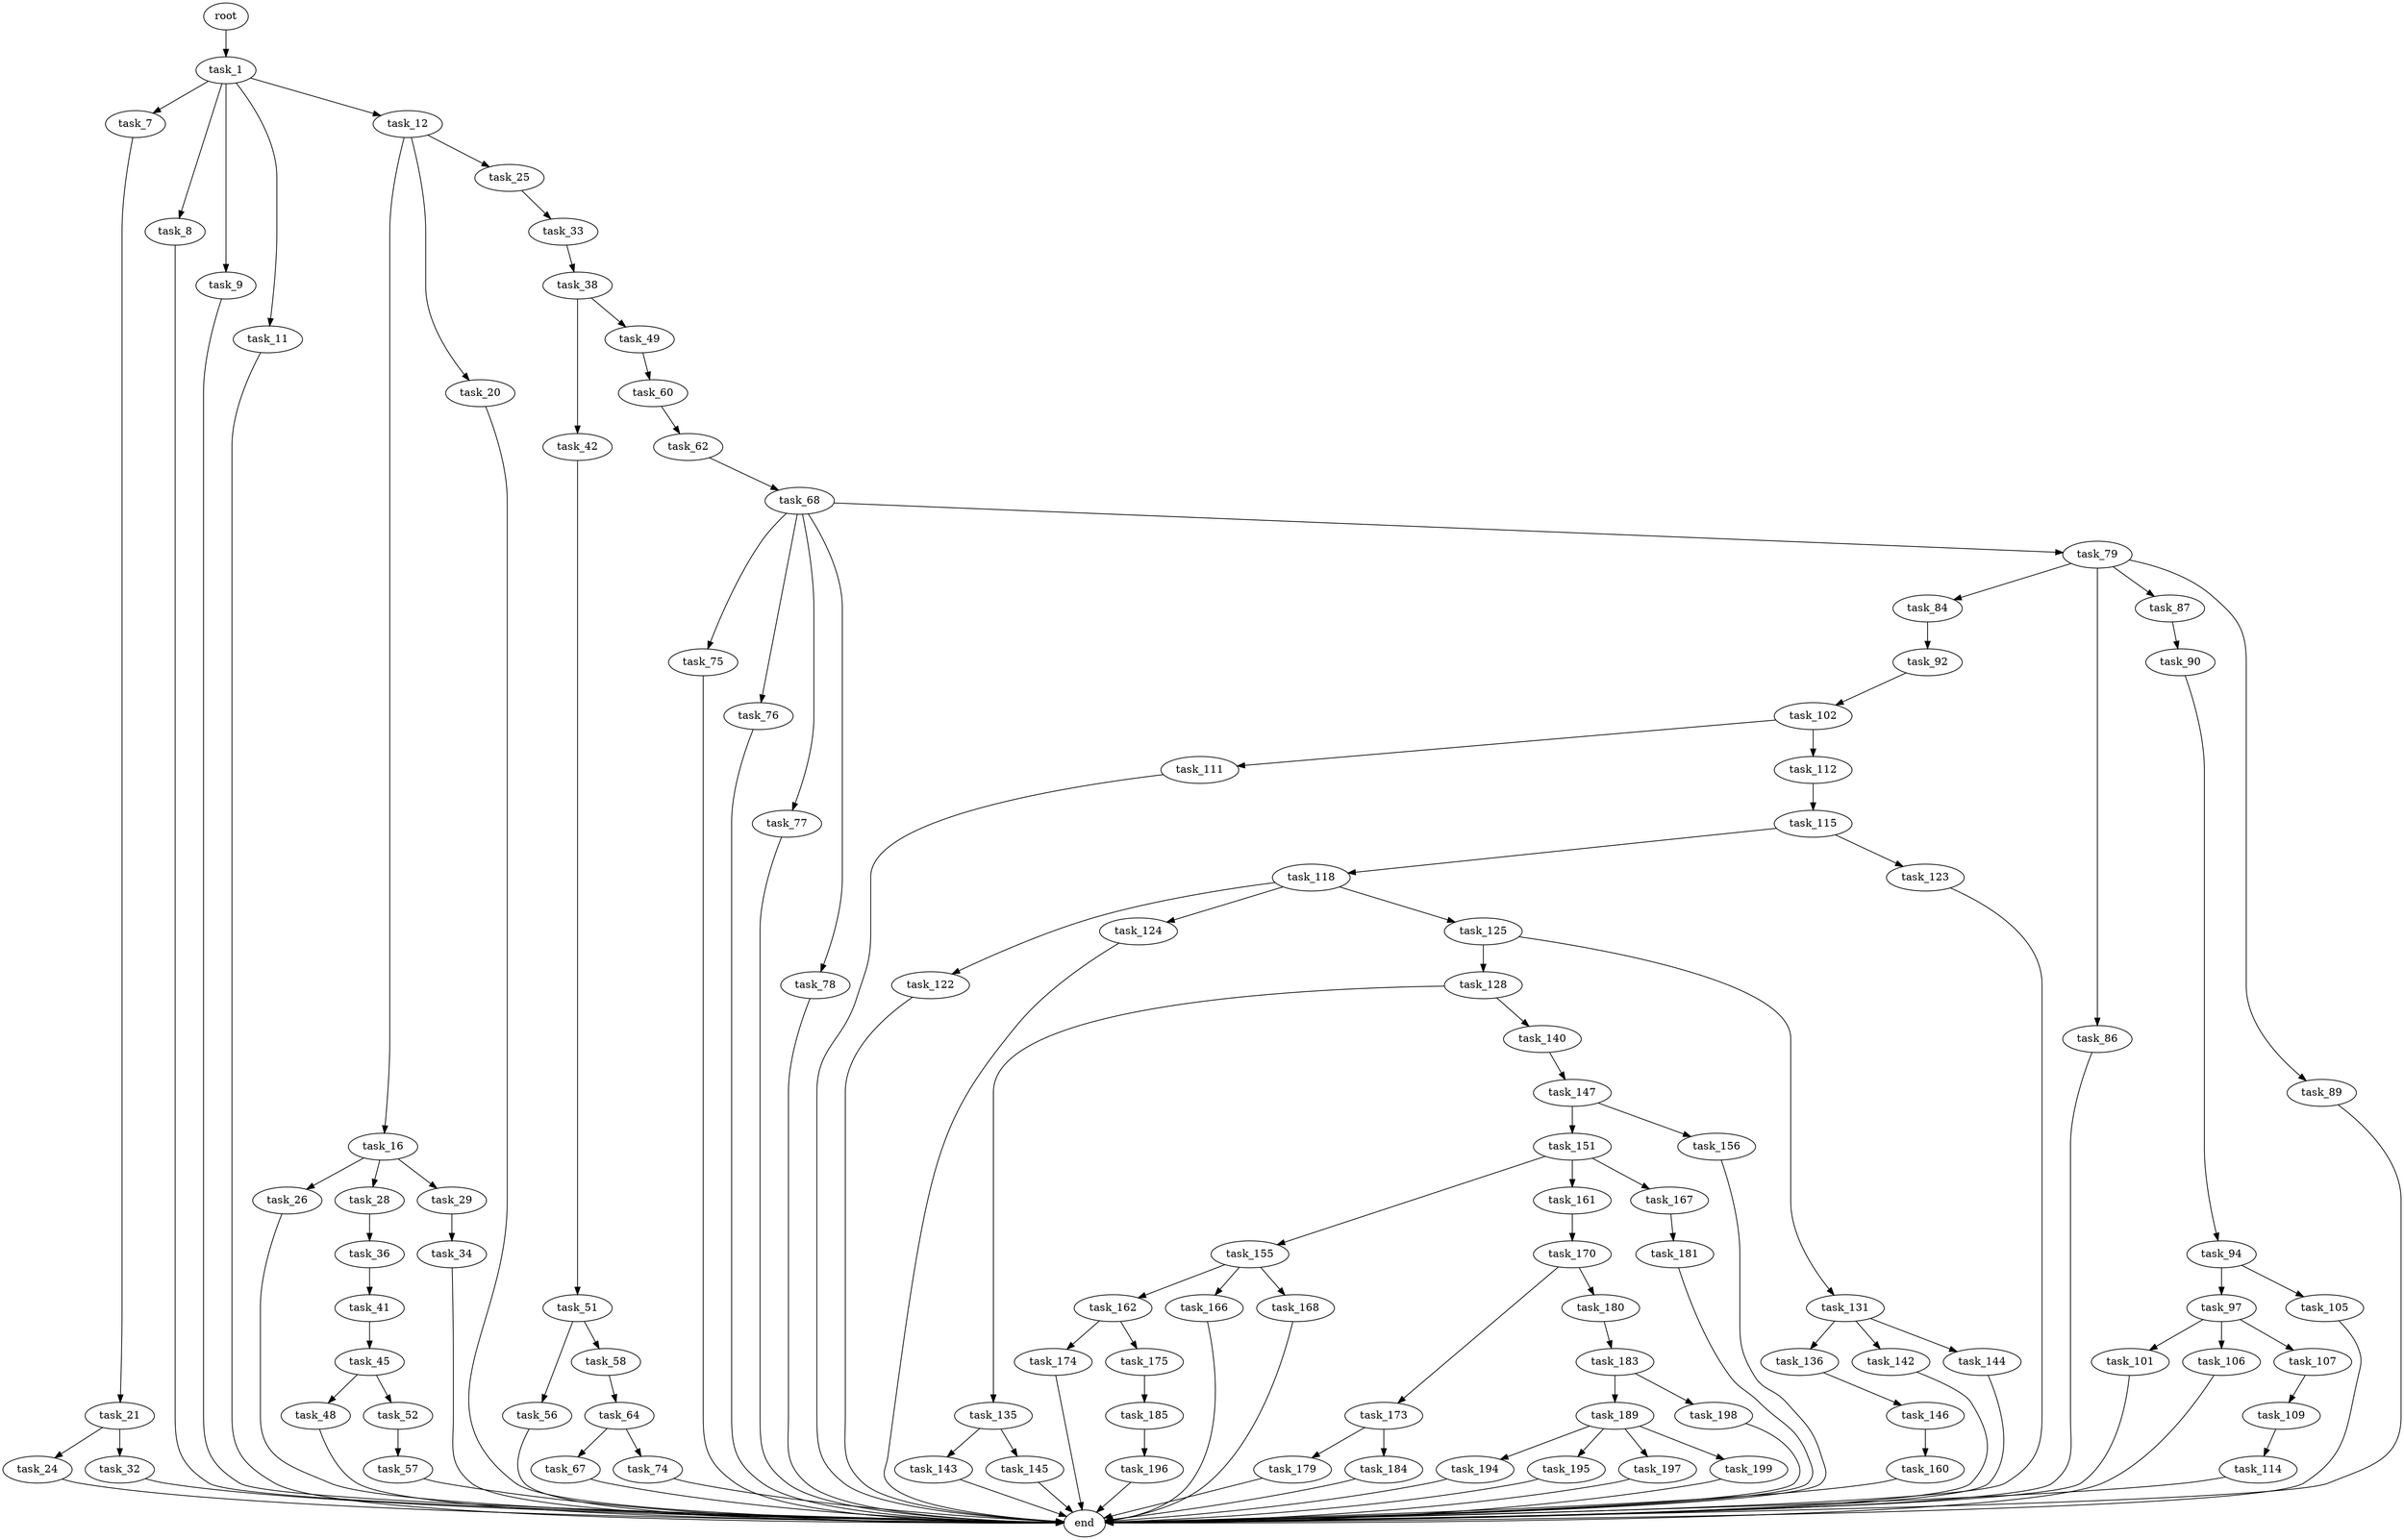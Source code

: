 digraph G {
  root [size="0.000000"];
  task_1 [size="25837492352.000000"];
  task_7 [size="19541789649.000000"];
  task_8 [size="724876404258.000000"];
  task_9 [size="28991029248.000000"];
  task_11 [size="172049035308.000000"];
  task_12 [size="23105047869.000000"];
  task_21 [size="108231049174.000000"];
  end [size="0.000000"];
  task_16 [size="198756416368.000000"];
  task_20 [size="231928233984.000000"];
  task_25 [size="368293445632.000000"];
  task_26 [size="197866562115.000000"];
  task_28 [size="180497798430.000000"];
  task_29 [size="24626491474.000000"];
  task_24 [size="150526896600.000000"];
  task_32 [size="8589934592.000000"];
  task_33 [size="60170374538.000000"];
  task_36 [size="707669841643.000000"];
  task_34 [size="134217728000.000000"];
  task_38 [size="1073741824000.000000"];
  task_41 [size="549755813888.000000"];
  task_42 [size="134217728000.000000"];
  task_49 [size="368293445632.000000"];
  task_45 [size="28991029248.000000"];
  task_51 [size="8589934592.000000"];
  task_48 [size="37235854084.000000"];
  task_52 [size="49537386155.000000"];
  task_60 [size="34833855734.000000"];
  task_56 [size="1143566434366.000000"];
  task_58 [size="15921855350.000000"];
  task_57 [size="368293445632.000000"];
  task_64 [size="28991029248.000000"];
  task_62 [size="68719476736.000000"];
  task_68 [size="134217728000.000000"];
  task_67 [size="152260704569.000000"];
  task_74 [size="153920271674.000000"];
  task_75 [size="134217728000.000000"];
  task_76 [size="1073741824000.000000"];
  task_77 [size="34018441251.000000"];
  task_78 [size="780681413252.000000"];
  task_79 [size="231928233984.000000"];
  task_84 [size="782757789696.000000"];
  task_86 [size="368293445632.000000"];
  task_87 [size="263356869068.000000"];
  task_89 [size="21092884538.000000"];
  task_92 [size="782757789696.000000"];
  task_90 [size="7678957514.000000"];
  task_94 [size="1073741824000.000000"];
  task_102 [size="8542713376.000000"];
  task_97 [size="549755813888.000000"];
  task_105 [size="1426621580.000000"];
  task_101 [size="368293445632.000000"];
  task_106 [size="368293445632.000000"];
  task_107 [size="2402175322.000000"];
  task_111 [size="128754214284.000000"];
  task_112 [size="179359187007.000000"];
  task_109 [size="368293445632.000000"];
  task_114 [size="7460849070.000000"];
  task_115 [size="28991029248.000000"];
  task_118 [size="818448989209.000000"];
  task_123 [size="307461088284.000000"];
  task_122 [size="368293445632.000000"];
  task_124 [size="10539573528.000000"];
  task_125 [size="30960189603.000000"];
  task_128 [size="358770737520.000000"];
  task_131 [size="782757789696.000000"];
  task_135 [size="604672845752.000000"];
  task_140 [size="303806824333.000000"];
  task_136 [size="1437624433.000000"];
  task_142 [size="6728483570.000000"];
  task_144 [size="477427890113.000000"];
  task_143 [size="1073741824000.000000"];
  task_145 [size="11457931198.000000"];
  task_146 [size="28991029248.000000"];
  task_147 [size="119058081893.000000"];
  task_160 [size="24459812475.000000"];
  task_151 [size="1073741824000.000000"];
  task_156 [size="231928233984.000000"];
  task_155 [size="159670350360.000000"];
  task_161 [size="187407735430.000000"];
  task_167 [size="12538537671.000000"];
  task_162 [size="1073741824000.000000"];
  task_166 [size="8589934592.000000"];
  task_168 [size="24514185489.000000"];
  task_170 [size="782757789696.000000"];
  task_174 [size="134217728000.000000"];
  task_175 [size="104350823245.000000"];
  task_181 [size="574199132997.000000"];
  task_173 [size="58765052271.000000"];
  task_180 [size="48674587860.000000"];
  task_179 [size="231928233984.000000"];
  task_184 [size="333022849654.000000"];
  task_185 [size="782757789696.000000"];
  task_183 [size="782757789696.000000"];
  task_189 [size="1964903895.000000"];
  task_198 [size="28991029248.000000"];
  task_196 [size="17267097306.000000"];
  task_194 [size="418443281656.000000"];
  task_195 [size="368293445632.000000"];
  task_197 [size="549755813888.000000"];
  task_199 [size="28991029248.000000"];

  root -> task_1 [size="1.000000"];
  task_1 -> task_7 [size="411041792.000000"];
  task_1 -> task_8 [size="411041792.000000"];
  task_1 -> task_9 [size="411041792.000000"];
  task_1 -> task_11 [size="411041792.000000"];
  task_1 -> task_12 [size="411041792.000000"];
  task_7 -> task_21 [size="75497472.000000"];
  task_8 -> end [size="1.000000"];
  task_9 -> end [size="1.000000"];
  task_11 -> end [size="1.000000"];
  task_12 -> task_16 [size="75497472.000000"];
  task_12 -> task_20 [size="75497472.000000"];
  task_12 -> task_25 [size="75497472.000000"];
  task_21 -> task_24 [size="411041792.000000"];
  task_21 -> task_32 [size="411041792.000000"];
  task_16 -> task_26 [size="209715200.000000"];
  task_16 -> task_28 [size="209715200.000000"];
  task_16 -> task_29 [size="209715200.000000"];
  task_20 -> end [size="1.000000"];
  task_25 -> task_33 [size="411041792.000000"];
  task_26 -> end [size="1.000000"];
  task_28 -> task_36 [size="209715200.000000"];
  task_29 -> task_34 [size="536870912.000000"];
  task_24 -> end [size="1.000000"];
  task_32 -> end [size="1.000000"];
  task_33 -> task_38 [size="75497472.000000"];
  task_36 -> task_41 [size="679477248.000000"];
  task_34 -> end [size="1.000000"];
  task_38 -> task_42 [size="838860800.000000"];
  task_38 -> task_49 [size="838860800.000000"];
  task_41 -> task_45 [size="536870912.000000"];
  task_42 -> task_51 [size="209715200.000000"];
  task_49 -> task_60 [size="411041792.000000"];
  task_45 -> task_48 [size="75497472.000000"];
  task_45 -> task_52 [size="75497472.000000"];
  task_51 -> task_56 [size="33554432.000000"];
  task_51 -> task_58 [size="33554432.000000"];
  task_48 -> end [size="1.000000"];
  task_52 -> task_57 [size="75497472.000000"];
  task_60 -> task_62 [size="679477248.000000"];
  task_56 -> end [size="1.000000"];
  task_58 -> task_64 [size="679477248.000000"];
  task_57 -> end [size="1.000000"];
  task_64 -> task_67 [size="75497472.000000"];
  task_64 -> task_74 [size="75497472.000000"];
  task_62 -> task_68 [size="134217728.000000"];
  task_68 -> task_75 [size="209715200.000000"];
  task_68 -> task_76 [size="209715200.000000"];
  task_68 -> task_77 [size="209715200.000000"];
  task_68 -> task_78 [size="209715200.000000"];
  task_68 -> task_79 [size="209715200.000000"];
  task_67 -> end [size="1.000000"];
  task_74 -> end [size="1.000000"];
  task_75 -> end [size="1.000000"];
  task_76 -> end [size="1.000000"];
  task_77 -> end [size="1.000000"];
  task_78 -> end [size="1.000000"];
  task_79 -> task_84 [size="301989888.000000"];
  task_79 -> task_86 [size="301989888.000000"];
  task_79 -> task_87 [size="301989888.000000"];
  task_79 -> task_89 [size="301989888.000000"];
  task_84 -> task_92 [size="679477248.000000"];
  task_86 -> end [size="1.000000"];
  task_87 -> task_90 [size="301989888.000000"];
  task_89 -> end [size="1.000000"];
  task_92 -> task_102 [size="679477248.000000"];
  task_90 -> task_94 [size="536870912.000000"];
  task_94 -> task_97 [size="838860800.000000"];
  task_94 -> task_105 [size="838860800.000000"];
  task_102 -> task_111 [size="134217728.000000"];
  task_102 -> task_112 [size="134217728.000000"];
  task_97 -> task_101 [size="536870912.000000"];
  task_97 -> task_106 [size="536870912.000000"];
  task_97 -> task_107 [size="536870912.000000"];
  task_105 -> end [size="1.000000"];
  task_101 -> end [size="1.000000"];
  task_106 -> end [size="1.000000"];
  task_107 -> task_109 [size="134217728.000000"];
  task_111 -> end [size="1.000000"];
  task_112 -> task_115 [size="411041792.000000"];
  task_109 -> task_114 [size="411041792.000000"];
  task_114 -> end [size="1.000000"];
  task_115 -> task_118 [size="75497472.000000"];
  task_115 -> task_123 [size="75497472.000000"];
  task_118 -> task_122 [size="679477248.000000"];
  task_118 -> task_124 [size="679477248.000000"];
  task_118 -> task_125 [size="679477248.000000"];
  task_123 -> end [size="1.000000"];
  task_122 -> end [size="1.000000"];
  task_124 -> end [size="1.000000"];
  task_125 -> task_128 [size="838860800.000000"];
  task_125 -> task_131 [size="838860800.000000"];
  task_128 -> task_135 [size="536870912.000000"];
  task_128 -> task_140 [size="536870912.000000"];
  task_131 -> task_136 [size="679477248.000000"];
  task_131 -> task_142 [size="679477248.000000"];
  task_131 -> task_144 [size="679477248.000000"];
  task_135 -> task_143 [size="838860800.000000"];
  task_135 -> task_145 [size="838860800.000000"];
  task_140 -> task_147 [size="301989888.000000"];
  task_136 -> task_146 [size="75497472.000000"];
  task_142 -> end [size="1.000000"];
  task_144 -> end [size="1.000000"];
  task_143 -> end [size="1.000000"];
  task_145 -> end [size="1.000000"];
  task_146 -> task_160 [size="75497472.000000"];
  task_147 -> task_151 [size="301989888.000000"];
  task_147 -> task_156 [size="301989888.000000"];
  task_160 -> end [size="1.000000"];
  task_151 -> task_155 [size="838860800.000000"];
  task_151 -> task_161 [size="838860800.000000"];
  task_151 -> task_167 [size="838860800.000000"];
  task_156 -> end [size="1.000000"];
  task_155 -> task_162 [size="134217728.000000"];
  task_155 -> task_166 [size="134217728.000000"];
  task_155 -> task_168 [size="134217728.000000"];
  task_161 -> task_170 [size="838860800.000000"];
  task_167 -> task_181 [size="411041792.000000"];
  task_162 -> task_174 [size="838860800.000000"];
  task_162 -> task_175 [size="838860800.000000"];
  task_166 -> end [size="1.000000"];
  task_168 -> end [size="1.000000"];
  task_170 -> task_173 [size="679477248.000000"];
  task_170 -> task_180 [size="679477248.000000"];
  task_174 -> end [size="1.000000"];
  task_175 -> task_185 [size="301989888.000000"];
  task_181 -> end [size="1.000000"];
  task_173 -> task_179 [size="75497472.000000"];
  task_173 -> task_184 [size="75497472.000000"];
  task_180 -> task_183 [size="134217728.000000"];
  task_179 -> end [size="1.000000"];
  task_184 -> end [size="1.000000"];
  task_185 -> task_196 [size="679477248.000000"];
  task_183 -> task_189 [size="679477248.000000"];
  task_183 -> task_198 [size="679477248.000000"];
  task_189 -> task_194 [size="209715200.000000"];
  task_189 -> task_195 [size="209715200.000000"];
  task_189 -> task_197 [size="209715200.000000"];
  task_189 -> task_199 [size="209715200.000000"];
  task_198 -> end [size="1.000000"];
  task_196 -> end [size="1.000000"];
  task_194 -> end [size="1.000000"];
  task_195 -> end [size="1.000000"];
  task_197 -> end [size="1.000000"];
  task_199 -> end [size="1.000000"];
}
